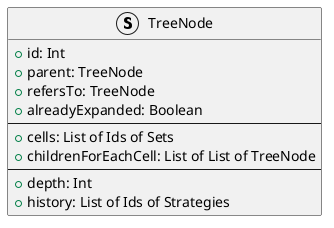 @startuml
skinparam defaultFontName Times New Roman
left to right direction

struct TreeNode {
    +id: Int
    +parent: TreeNode
    +refersTo: TreeNode
    +alreadyExpanded: Boolean
    ---
    +cells: List of Ids of Sets
    +childrenForEachCell: List of List of TreeNode
    ---
    +depth: Int
    +history: List of Ids of Strategies
}

@enduml